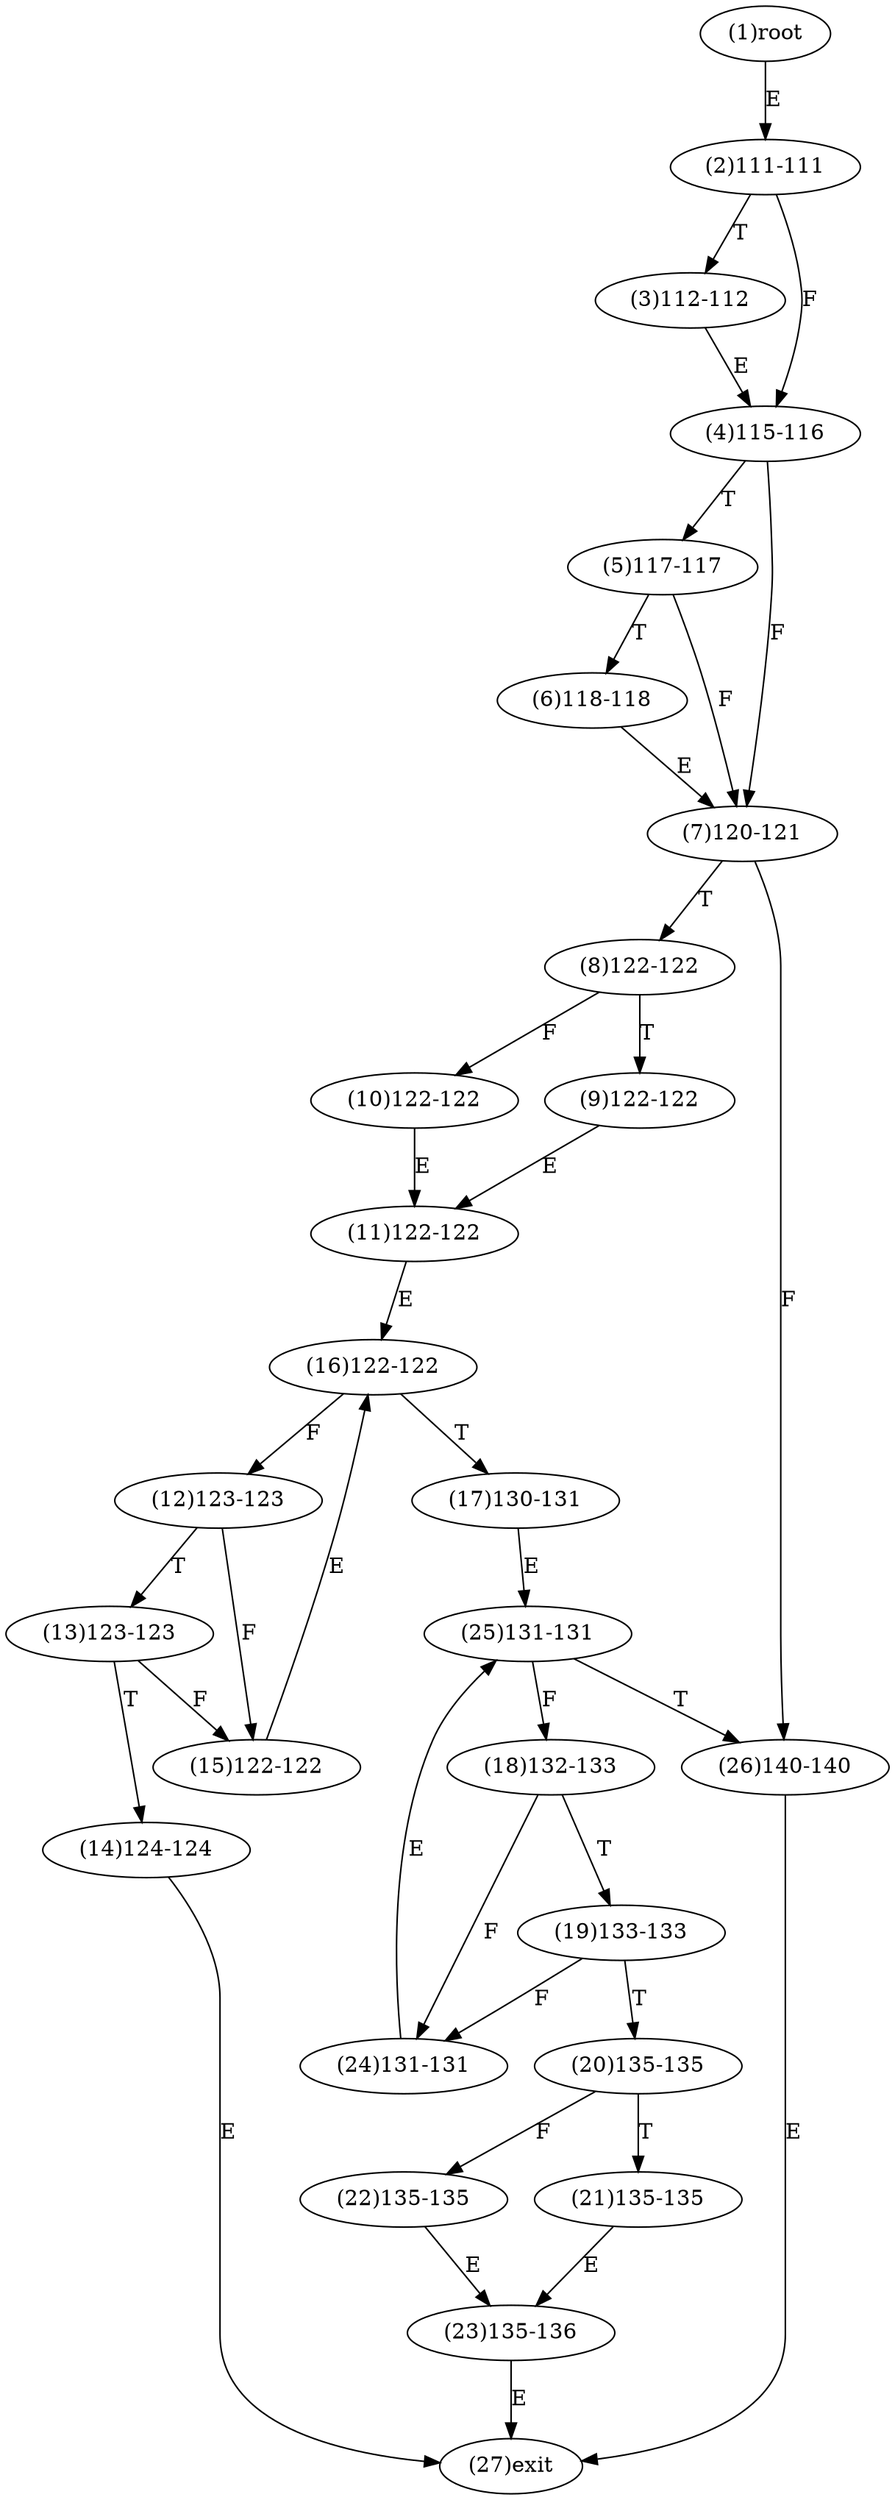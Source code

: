 digraph "" { 
1[ label="(1)root"];
2[ label="(2)111-111"];
3[ label="(3)112-112"];
4[ label="(4)115-116"];
5[ label="(5)117-117"];
6[ label="(6)118-118"];
7[ label="(7)120-121"];
8[ label="(8)122-122"];
9[ label="(9)122-122"];
10[ label="(10)122-122"];
11[ label="(11)122-122"];
12[ label="(12)123-123"];
13[ label="(13)123-123"];
14[ label="(14)124-124"];
15[ label="(15)122-122"];
17[ label="(17)130-131"];
16[ label="(16)122-122"];
19[ label="(19)133-133"];
18[ label="(18)132-133"];
21[ label="(21)135-135"];
20[ label="(20)135-135"];
23[ label="(23)135-136"];
22[ label="(22)135-135"];
25[ label="(25)131-131"];
24[ label="(24)131-131"];
27[ label="(27)exit"];
26[ label="(26)140-140"];
1->2[ label="E"];
2->4[ label="F"];
2->3[ label="T"];
3->4[ label="E"];
4->7[ label="F"];
4->5[ label="T"];
5->7[ label="F"];
5->6[ label="T"];
6->7[ label="E"];
7->26[ label="F"];
7->8[ label="T"];
8->10[ label="F"];
8->9[ label="T"];
9->11[ label="E"];
10->11[ label="E"];
11->16[ label="E"];
12->15[ label="F"];
12->13[ label="T"];
13->15[ label="F"];
13->14[ label="T"];
14->27[ label="E"];
15->16[ label="E"];
16->12[ label="F"];
16->17[ label="T"];
17->25[ label="E"];
18->24[ label="F"];
18->19[ label="T"];
19->24[ label="F"];
19->20[ label="T"];
20->22[ label="F"];
20->21[ label="T"];
21->23[ label="E"];
22->23[ label="E"];
23->27[ label="E"];
24->25[ label="E"];
25->18[ label="F"];
25->26[ label="T"];
26->27[ label="E"];
}